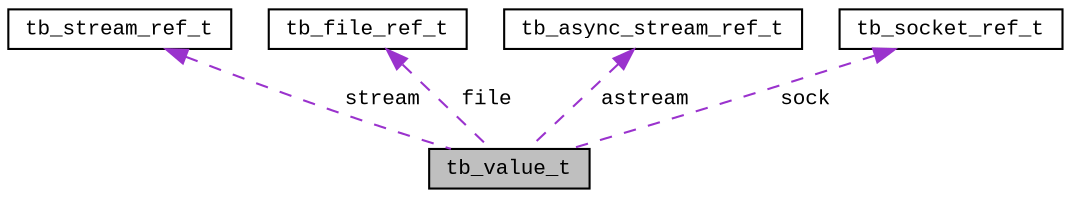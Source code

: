 digraph "tb_value_t"
{
  edge [fontname="CourierNew",fontsize="10",labelfontname="CourierNew",labelfontsize="10"];
  node [fontname="CourierNew",fontsize="10",shape=record];
  Node1 [label="tb_value_t",height=0.2,width=0.4,color="black", fillcolor="grey75", style="filled" fontcolor="black"];
  Node2 -> Node1 [dir="back",color="darkorchid3",fontsize="10",style="dashed",label=" stream" ,fontname="CourierNew"];
  Node2 [label="tb_stream_ref_t",height=0.2,width=0.4,color="black", fillcolor="white", style="filled",URL="$d6/dda/structtb__stream__ref__t.html",tooltip="the stream ref type "];
  Node3 -> Node1 [dir="back",color="darkorchid3",fontsize="10",style="dashed",label=" file" ,fontname="CourierNew"];
  Node3 [label="tb_file_ref_t",height=0.2,width=0.4,color="black", fillcolor="white", style="filled",URL="$d5/d9d/structtb__file__ref__t.html",tooltip="the file ref type "];
  Node4 -> Node1 [dir="back",color="darkorchid3",fontsize="10",style="dashed",label=" astream" ,fontname="CourierNew"];
  Node4 [label="tb_async_stream_ref_t",height=0.2,width=0.4,color="black", fillcolor="white", style="filled",URL="$d4/d50/structtb__async__stream__ref__t.html",tooltip="the async stream ref type "];
  Node5 -> Node1 [dir="back",color="darkorchid3",fontsize="10",style="dashed",label=" sock" ,fontname="CourierNew"];
  Node5 [label="tb_socket_ref_t",height=0.2,width=0.4,color="black", fillcolor="white", style="filled",URL="$de/d14/structtb__socket__ref__t.html",tooltip="the socket ref type "];
}

